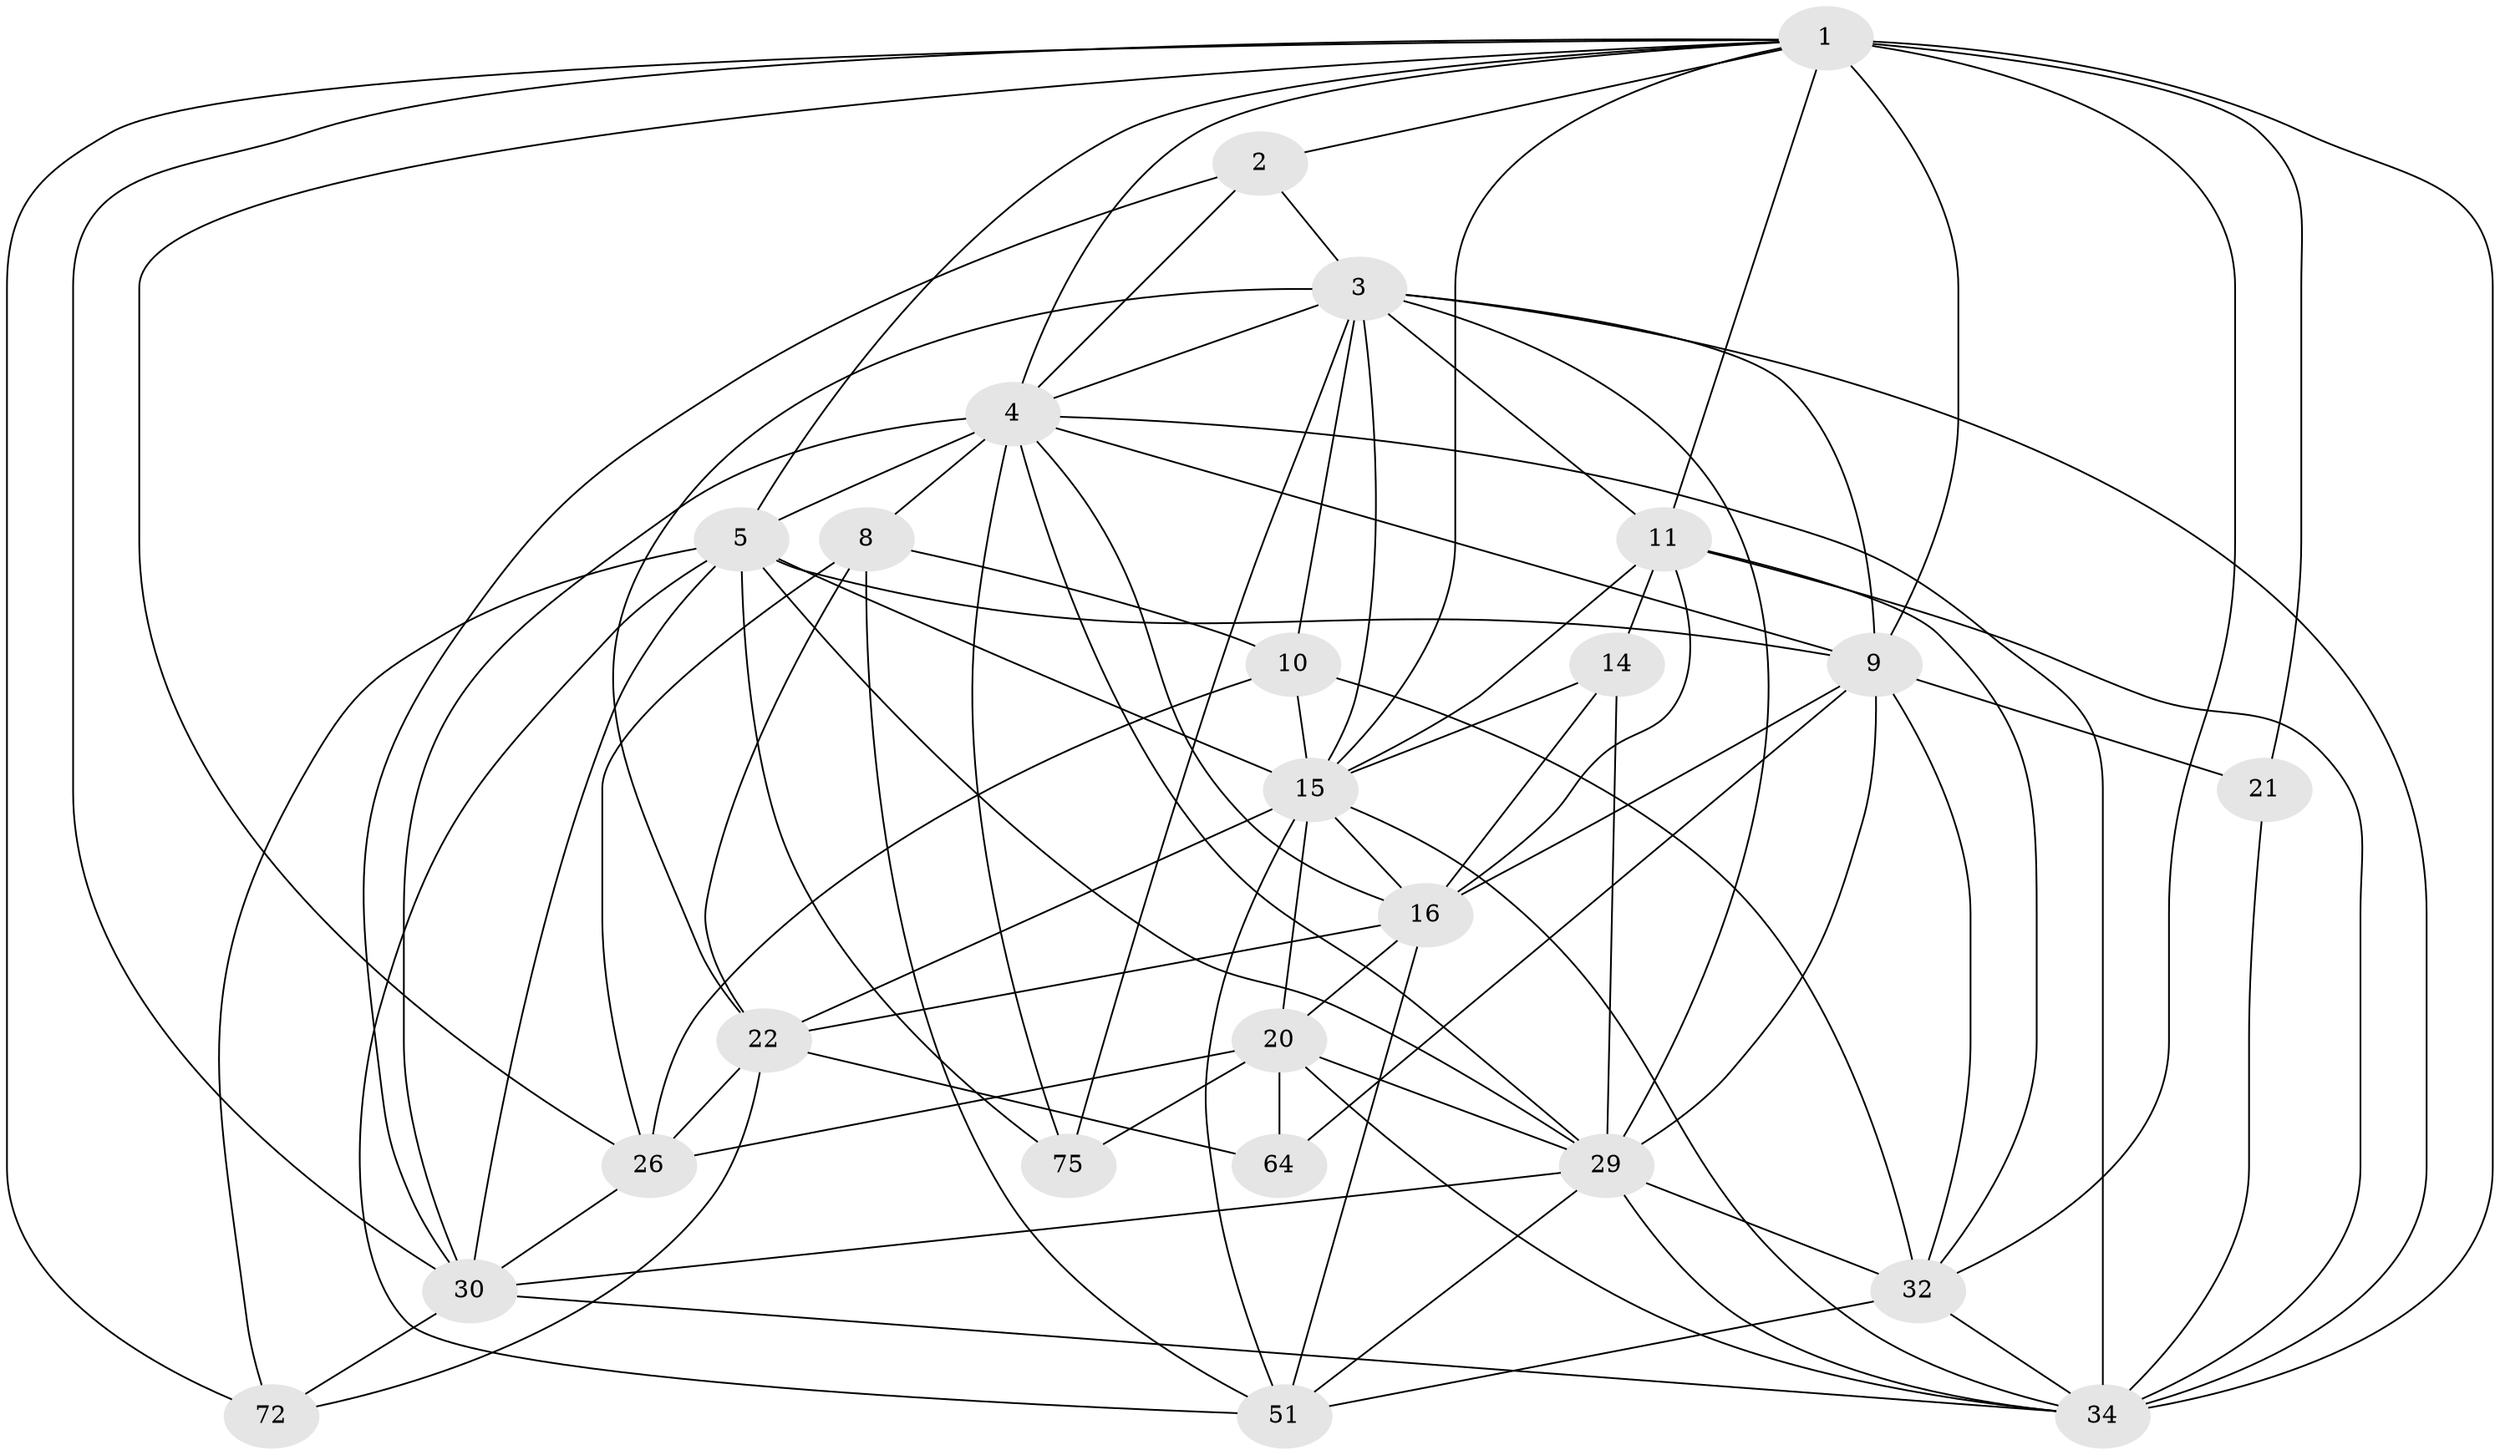 // original degree distribution, {4: 1.0}
// Generated by graph-tools (version 1.1) at 2025/20/03/04/25 18:20:32]
// undirected, 24 vertices, 85 edges
graph export_dot {
graph [start="1"]
  node [color=gray90,style=filled];
  1 [super="+62+27"];
  2;
  3 [super="+17+12"];
  4 [super="+24+7+13+6"];
  5 [super="+33+57+42"];
  8 [super="+70"];
  9 [super="+38+18+35"];
  10 [super="+58"];
  11 [super="+52+47"];
  14;
  15 [super="+28+56+59+19"];
  16 [super="+44+39"];
  20 [super="+81+48"];
  21;
  22 [super="+31+63"];
  26 [super="+50"];
  29 [super="+45+78+49"];
  30 [super="+46"];
  32 [super="+61+67"];
  34 [super="+79+73+68"];
  51 [super="+80"];
  64;
  72;
  75;
  1 -- 2;
  1 -- 9 [weight=3];
  1 -- 21 [weight=2];
  1 -- 32;
  1 -- 34;
  1 -- 4;
  1 -- 5;
  1 -- 72;
  1 -- 11 [weight=2];
  1 -- 15;
  1 -- 26;
  1 -- 30;
  2 -- 3;
  2 -- 4;
  2 -- 30;
  3 -- 15;
  3 -- 9 [weight=3];
  3 -- 75;
  3 -- 11;
  3 -- 29;
  3 -- 4;
  3 -- 34;
  3 -- 10;
  3 -- 22;
  4 -- 16;
  4 -- 34 [weight=3];
  4 -- 30;
  4 -- 8 [weight=2];
  4 -- 9 [weight=2];
  4 -- 29;
  4 -- 5 [weight=4];
  4 -- 75;
  5 -- 51;
  5 -- 15;
  5 -- 75;
  5 -- 30;
  5 -- 72;
  5 -- 9;
  5 -- 29;
  8 -- 22;
  8 -- 26;
  8 -- 10;
  8 -- 51;
  9 -- 21;
  9 -- 64;
  9 -- 29;
  9 -- 32;
  9 -- 16;
  10 -- 15 [weight=3];
  10 -- 26;
  10 -- 32 [weight=2];
  11 -- 14;
  11 -- 34;
  11 -- 15;
  11 -- 16;
  11 -- 32;
  14 -- 16;
  14 -- 15;
  14 -- 29;
  15 -- 16;
  15 -- 51;
  15 -- 34;
  15 -- 22 [weight=2];
  15 -- 20;
  16 -- 51;
  16 -- 20;
  16 -- 22;
  20 -- 64 [weight=2];
  20 -- 29;
  20 -- 75;
  20 -- 26;
  20 -- 34;
  21 -- 34;
  22 -- 64;
  22 -- 72;
  22 -- 26;
  26 -- 30;
  29 -- 30;
  29 -- 51;
  29 -- 34;
  29 -- 32;
  30 -- 72;
  30 -- 34;
  32 -- 34;
  32 -- 51;
}
